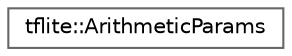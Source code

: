 digraph "Graphical Class Hierarchy"
{
 // LATEX_PDF_SIZE
  bgcolor="transparent";
  edge [fontname=Helvetica,fontsize=10,labelfontname=Helvetica,labelfontsize=10];
  node [fontname=Helvetica,fontsize=10,shape=box,height=0.2,width=0.4];
  rankdir="LR";
  Node0 [id="Node000000",label="tflite::ArithmeticParams",height=0.2,width=0.4,color="grey40", fillcolor="white", style="filled",URL="$structtflite_1_1_arithmetic_params.html",tooltip=" "];
}
